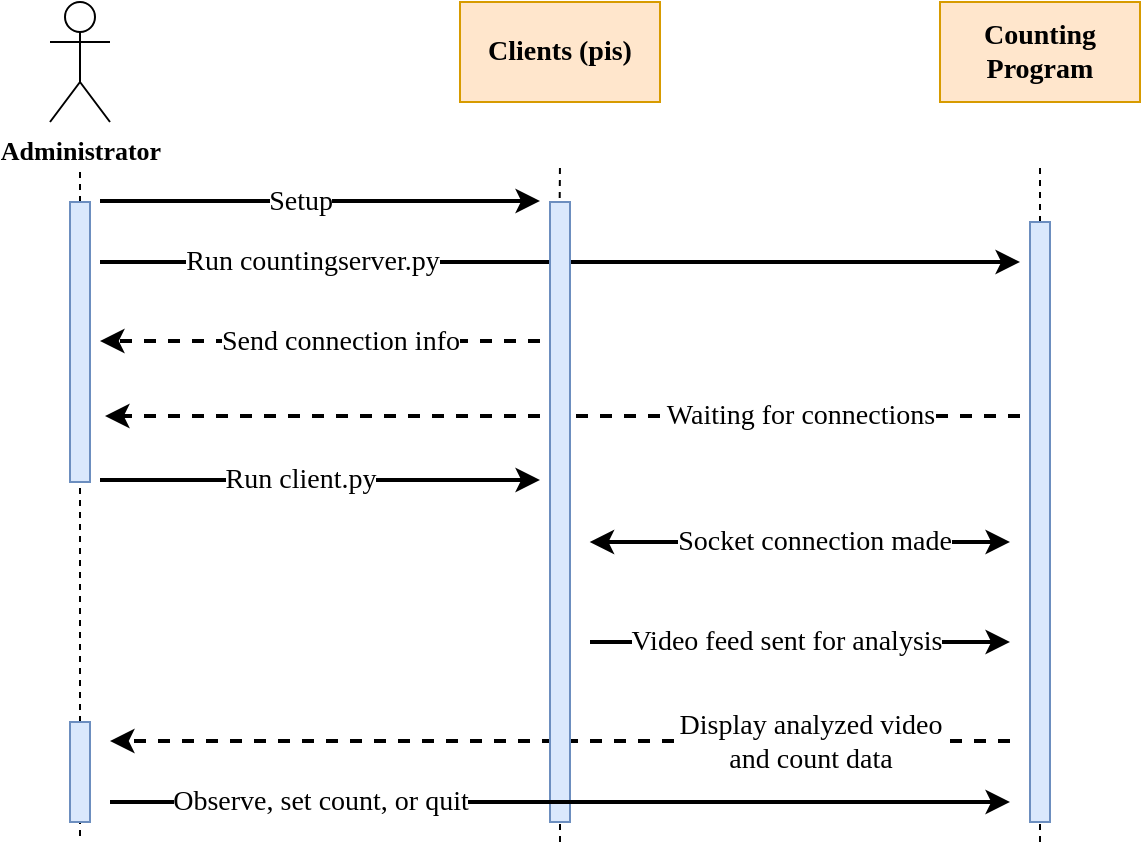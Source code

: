 <mxfile version="12.1.3" type="device" pages="1"><diagram id="ehKg_SZKNMNunXvxGHwA" name="Page-1"><mxGraphModel dx="1129" dy="618" grid="1" gridSize="10" guides="1" tooltips="1" connect="1" arrows="1" fold="1" page="1" pageScale="1" pageWidth="2000" pageHeight="2000" math="0" shadow="0"><root><mxCell id="0"/><mxCell id="1" parent="0"/><mxCell id="mADKmn6zCqG5AA5yJWHE-12" value="" style="endArrow=none;dashed=1;html=1;rounded=1;strokeWidth=1;fontFamily=Times New Roman;fontSize=14;" edge="1" parent="1"><mxGeometry width="50" height="50" relative="1" as="geometry"><mxPoint x="660.0" y="540" as="sourcePoint"/><mxPoint x="660" y="570" as="targetPoint"/></mxGeometry></mxCell><mxCell id="mADKmn6zCqG5AA5yJWHE-9" value="" style="endArrow=none;dashed=1;html=1;rounded=1;strokeWidth=1;fontFamily=Times New Roman;fontSize=14;" edge="1" parent="1" target="bkMTX9Fj1RQW4fD7gCrH-43"><mxGeometry width="50" height="50" relative="1" as="geometry"><mxPoint x="899.995" y="375" as="sourcePoint"/><mxPoint x="899.961" y="300" as="targetPoint"/></mxGeometry></mxCell><mxCell id="bkMTX9Fj1RQW4fD7gCrH-20" value="" style="endArrow=none;dashed=1;html=1;rounded=1;strokeWidth=1;fontFamily=Times New Roman;fontSize=14;" parent="1" edge="1"><mxGeometry width="50" height="50" relative="1" as="geometry"><mxPoint x="899.75" y="260" as="sourcePoint"/><mxPoint x="900" y="230" as="targetPoint"/></mxGeometry></mxCell><mxCell id="bkMTX9Fj1RQW4fD7gCrH-66" value="" style="endArrow=none;dashed=1;html=1;rounded=1;strokeWidth=1;fontFamily=Times New Roman;fontSize=14;" parent="1" edge="1" source="bkMTX9Fj1RQW4fD7gCrH-33"><mxGeometry width="50" height="50" relative="1" as="geometry"><mxPoint x="660" y="540" as="sourcePoint"/><mxPoint x="660" y="230" as="targetPoint"/></mxGeometry></mxCell><mxCell id="bkMTX9Fj1RQW4fD7gCrH-8" value="Clients (pis)" style="rounded=0;whiteSpace=wrap;html=1;fillColor=#ffe6cc;strokeColor=#d79b00;fontFamily=Times New Roman;fontStyle=1;fontSize=14;" parent="1" vertex="1"><mxGeometry x="850" y="150" width="100" height="50" as="geometry"/></mxCell><mxCell id="bkMTX9Fj1RQW4fD7gCrH-9" value="Counting Program" style="rounded=0;whiteSpace=wrap;html=1;fillColor=#ffe6cc;strokeColor=#d79b00;fontFamily=Times New Roman;fontStyle=1;fontSize=14;" parent="1" vertex="1"><mxGeometry x="1090" y="150" width="100" height="50" as="geometry"/></mxCell><mxCell id="bkMTX9Fj1RQW4fD7gCrH-24" value="" style="endArrow=none;dashed=1;html=1;rounded=1;strokeWidth=1;fontFamily=Times New Roman;fontSize=14;" parent="1" source="bkMTX9Fj1RQW4fD7gCrH-43" edge="1"><mxGeometry width="50" height="50" relative="1" as="geometry"><mxPoint x="899.995" y="375" as="sourcePoint"/><mxPoint x="899.961" y="300" as="targetPoint"/></mxGeometry></mxCell><mxCell id="bkMTX9Fj1RQW4fD7gCrH-26" value="" style="endArrow=none;dashed=1;html=1;rounded=1;strokeWidth=1;fontFamily=Times New Roman;fontSize=14;" parent="1" source="bkMTX9Fj1RQW4fD7gCrH-38" edge="1"><mxGeometry width="50" height="50" relative="1" as="geometry"><mxPoint x="1139.5" y="650" as="sourcePoint"/><mxPoint x="1140" y="230" as="targetPoint"/></mxGeometry></mxCell><mxCell id="bkMTX9Fj1RQW4fD7gCrH-36" value="" style="endArrow=classic;html=1;strokeWidth=2;fontFamily=Times New Roman;fontSize=14;" parent="1" edge="1"><mxGeometry width="50" height="50" relative="1" as="geometry"><mxPoint x="670" y="280" as="sourcePoint"/><mxPoint x="1130" y="280" as="targetPoint"/></mxGeometry></mxCell><mxCell id="bkMTX9Fj1RQW4fD7gCrH-40" value="Run countingserver.py" style="text;html=1;resizable=0;points=[];align=center;verticalAlign=middle;labelBackgroundColor=#ffffff;direction=south;fontFamily=Times New Roman;fontSize=14;" parent="bkMTX9Fj1RQW4fD7gCrH-36" vertex="1" connectable="0"><mxGeometry x="0.093" y="-1" relative="1" as="geometry"><mxPoint x="-146" y="-1" as="offset"/></mxGeometry></mxCell><mxCell id="bkMTX9Fj1RQW4fD7gCrH-38" value="" style="rounded=0;whiteSpace=wrap;html=1;fillColor=#dae8fc;strokeColor=#6c8ebf;fontFamily=Times New Roman;fontSize=14;" parent="1" vertex="1"><mxGeometry x="1135" y="260" width="10" height="300" as="geometry"/></mxCell><mxCell id="bkMTX9Fj1RQW4fD7gCrH-39" value="" style="endArrow=none;dashed=1;html=1;rounded=1;strokeWidth=1;fontFamily=Times New Roman;fontSize=14;" parent="1" target="bkMTX9Fj1RQW4fD7gCrH-38" edge="1"><mxGeometry width="50" height="50" relative="1" as="geometry"><mxPoint x="1140" y="570" as="sourcePoint"/><mxPoint x="1140" y="230" as="targetPoint"/></mxGeometry></mxCell><mxCell id="bkMTX9Fj1RQW4fD7gCrH-41" value="" style="endArrow=classic;html=1;strokeWidth=2;dashed=1;fontFamily=Times New Roman;fontSize=14;" parent="1" edge="1"><mxGeometry width="50" height="50" relative="1" as="geometry"><mxPoint x="1130" y="357" as="sourcePoint"/><mxPoint x="672.5" y="357" as="targetPoint"/></mxGeometry></mxCell><mxCell id="bkMTX9Fj1RQW4fD7gCrH-42" value="Waiting for connections" style="text;html=1;resizable=0;points=[];align=center;verticalAlign=middle;labelBackgroundColor=#ffffff;fontFamily=Times New Roman;fontSize=14;" parent="bkMTX9Fj1RQW4fD7gCrH-41" vertex="1" connectable="0"><mxGeometry x="-0.163" relative="1" as="geometry"><mxPoint x="81" as="offset"/></mxGeometry></mxCell><mxCell id="bkMTX9Fj1RQW4fD7gCrH-46" value="" style="endArrow=classic;html=1;strokeWidth=2;fontFamily=Times New Roman;fontSize=14;" parent="1" edge="1"><mxGeometry width="50" height="50" relative="1" as="geometry"><mxPoint x="670" y="249.5" as="sourcePoint"/><mxPoint x="890" y="249.5" as="targetPoint"/></mxGeometry></mxCell><mxCell id="bkMTX9Fj1RQW4fD7gCrH-47" value="Setup" style="text;html=1;resizable=0;points=[];align=center;verticalAlign=middle;labelBackgroundColor=#ffffff;fontFamily=Times New Roman;fontSize=14;" parent="bkMTX9Fj1RQW4fD7gCrH-46" vertex="1" connectable="0"><mxGeometry x="-0.121" relative="1" as="geometry"><mxPoint x="3.5" as="offset"/></mxGeometry></mxCell><mxCell id="bkMTX9Fj1RQW4fD7gCrH-51" value="" style="endArrow=classic;html=1;strokeWidth=2;fontFamily=Times New Roman;fontSize=14;startArrow=classic;startFill=1;" parent="1" edge="1"><mxGeometry width="50" height="50" relative="1" as="geometry"><mxPoint x="914.833" y="420" as="sourcePoint"/><mxPoint x="1125" y="420" as="targetPoint"/></mxGeometry></mxCell><mxCell id="bkMTX9Fj1RQW4fD7gCrH-52" value="Socket connection made" style="text;html=1;resizable=0;points=[];align=center;verticalAlign=middle;labelBackgroundColor=#ffffff;fontFamily=Times New Roman;fontSize=14;" parent="bkMTX9Fj1RQW4fD7gCrH-51" vertex="1" connectable="0"><mxGeometry x="-0.122" y="2" relative="1" as="geometry"><mxPoint x="19.5" y="2" as="offset"/></mxGeometry></mxCell><mxCell id="bkMTX9Fj1RQW4fD7gCrH-54" value="" style="endArrow=none;dashed=1;html=1;rounded=1;strokeWidth=1;fontFamily=Times New Roman;fontSize=14;" parent="1" edge="1"><mxGeometry width="50" height="50" relative="1" as="geometry"><mxPoint x="900" y="570" as="sourcePoint"/><mxPoint x="900.0" y="395" as="targetPoint"/></mxGeometry></mxCell><mxCell id="bkMTX9Fj1RQW4fD7gCrH-55" value="" style="endArrow=classic;html=1;strokeWidth=2;fontFamily=Times New Roman;fontSize=14;" parent="1" edge="1"><mxGeometry width="50" height="50" relative="1" as="geometry"><mxPoint x="915" y="470" as="sourcePoint"/><mxPoint x="1125" y="470" as="targetPoint"/></mxGeometry></mxCell><mxCell id="bkMTX9Fj1RQW4fD7gCrH-56" value="Video feed sent for analysis" style="text;html=1;resizable=0;points=[];align=center;verticalAlign=middle;labelBackgroundColor=#ffffff;fontFamily=Times New Roman;fontSize=14;" parent="bkMTX9Fj1RQW4fD7gCrH-55" vertex="1" connectable="0"><mxGeometry x="0.371" y="-1" relative="1" as="geometry"><mxPoint x="-46" y="-1" as="offset"/></mxGeometry></mxCell><mxCell id="bkMTX9Fj1RQW4fD7gCrH-57" value="" style="endArrow=classic;html=1;strokeWidth=2;dashed=1;fontFamily=Times New Roman;fontSize=14;" parent="1" edge="1"><mxGeometry width="50" height="50" relative="1" as="geometry"><mxPoint x="1125" y="519.5" as="sourcePoint"/><mxPoint x="675" y="519.5" as="targetPoint"/></mxGeometry></mxCell><mxCell id="bkMTX9Fj1RQW4fD7gCrH-58" value="&lt;div&gt;Display analyzed video&lt;/div&gt;&lt;div&gt;and count data&lt;br&gt;&lt;/div&gt;" style="text;html=1;resizable=0;points=[];align=center;verticalAlign=middle;labelBackgroundColor=#ffffff;fontFamily=Times New Roman;fontSize=14;" parent="bkMTX9Fj1RQW4fD7gCrH-57" vertex="1" connectable="0"><mxGeometry x="0.094" y="1" relative="1" as="geometry"><mxPoint x="146" y="-1" as="offset"/></mxGeometry></mxCell><mxCell id="mADKmn6zCqG5AA5yJWHE-2" value="" style="endArrow=classic;html=1;strokeWidth=2;fontFamily=Times New Roman;fontSize=14;dashed=1;" edge="1" parent="1"><mxGeometry width="50" height="50" relative="1" as="geometry"><mxPoint x="890.0" y="319.5" as="sourcePoint"/><mxPoint x="670.0" y="319.5" as="targetPoint"/></mxGeometry></mxCell><mxCell id="mADKmn6zCqG5AA5yJWHE-3" value="Send connection info" style="text;html=1;resizable=0;points=[];align=center;verticalAlign=middle;labelBackgroundColor=#ffffff;fontFamily=Times New Roman;fontSize=14;" vertex="1" connectable="0" parent="mADKmn6zCqG5AA5yJWHE-2"><mxGeometry x="-0.121" relative="1" as="geometry"><mxPoint x="-3.5" as="offset"/></mxGeometry></mxCell><mxCell id="mADKmn6zCqG5AA5yJWHE-6" value="&lt;b&gt;Administrator&lt;/b&gt;" style="shape=umlActor;verticalLabelPosition=bottom;labelBackgroundColor=#ffffff;verticalAlign=top;html=1;outlineConnect=0;fontFamily=Times New Roman;fontSize=13;" vertex="1" parent="1"><mxGeometry x="645" y="150" width="30" height="60" as="geometry"/></mxCell><mxCell id="bkMTX9Fj1RQW4fD7gCrH-43" value="" style="rounded=0;whiteSpace=wrap;html=1;fillColor=#dae8fc;strokeColor=#6c8ebf;fontFamily=Times New Roman;fontSize=14;" parent="1" vertex="1"><mxGeometry x="895" y="250" width="10" height="310" as="geometry"/></mxCell><mxCell id="bkMTX9Fj1RQW4fD7gCrH-33" value="" style="rounded=0;whiteSpace=wrap;html=1;fillColor=#dae8fc;strokeColor=#6c8ebf;fontFamily=Times New Roman;fontSize=14;" parent="1" vertex="1"><mxGeometry x="655" y="250" width="10" height="140" as="geometry"/></mxCell><mxCell id="mADKmn6zCqG5AA5yJWHE-10" value="" style="endArrow=none;dashed=1;html=1;rounded=1;strokeWidth=1;fontFamily=Times New Roman;fontSize=14;" edge="1" parent="1" source="mADKmn6zCqG5AA5yJWHE-11" target="bkMTX9Fj1RQW4fD7gCrH-33"><mxGeometry width="50" height="50" relative="1" as="geometry"><mxPoint x="660.0" y="540" as="sourcePoint"/><mxPoint x="660.0" y="230" as="targetPoint"/></mxGeometry></mxCell><mxCell id="mADKmn6zCqG5AA5yJWHE-11" value="" style="rounded=0;whiteSpace=wrap;html=1;fillColor=#dae8fc;strokeColor=#6c8ebf;fontFamily=Times New Roman;fontSize=14;" vertex="1" parent="1"><mxGeometry x="655" y="510" width="10" height="50" as="geometry"/></mxCell><mxCell id="mADKmn6zCqG5AA5yJWHE-13" value="" style="endArrow=classic;html=1;strokeWidth=2;fontFamily=Times New Roman;fontSize=14;" edge="1" parent="1"><mxGeometry width="50" height="50" relative="1" as="geometry"><mxPoint x="670.0" y="389" as="sourcePoint"/><mxPoint x="890.0" y="389" as="targetPoint"/></mxGeometry></mxCell><mxCell id="mADKmn6zCqG5AA5yJWHE-14" value="Run client.py" style="text;html=1;resizable=0;points=[];align=center;verticalAlign=middle;labelBackgroundColor=#ffffff;fontFamily=Times New Roman;fontSize=14;" vertex="1" connectable="0" parent="mADKmn6zCqG5AA5yJWHE-13"><mxGeometry x="-0.121" relative="1" as="geometry"><mxPoint x="3.5" as="offset"/></mxGeometry></mxCell><mxCell id="mADKmn6zCqG5AA5yJWHE-15" value="" style="endArrow=classic;html=1;strokeWidth=2;fontFamily=Times New Roman;fontSize=14;" edge="1" parent="1"><mxGeometry width="50" height="50" relative="1" as="geometry"><mxPoint x="675.0" y="550" as="sourcePoint"/><mxPoint x="1125" y="550" as="targetPoint"/></mxGeometry></mxCell><mxCell id="mADKmn6zCqG5AA5yJWHE-16" value="Observe, set count, or quit" style="text;html=1;resizable=0;points=[];align=center;verticalAlign=middle;labelBackgroundColor=#ffffff;direction=south;fontFamily=Times New Roman;fontSize=14;" vertex="1" connectable="0" parent="mADKmn6zCqG5AA5yJWHE-15"><mxGeometry x="0.093" y="-1" relative="1" as="geometry"><mxPoint x="-141" y="-1" as="offset"/></mxGeometry></mxCell></root></mxGraphModel></diagram></mxfile>